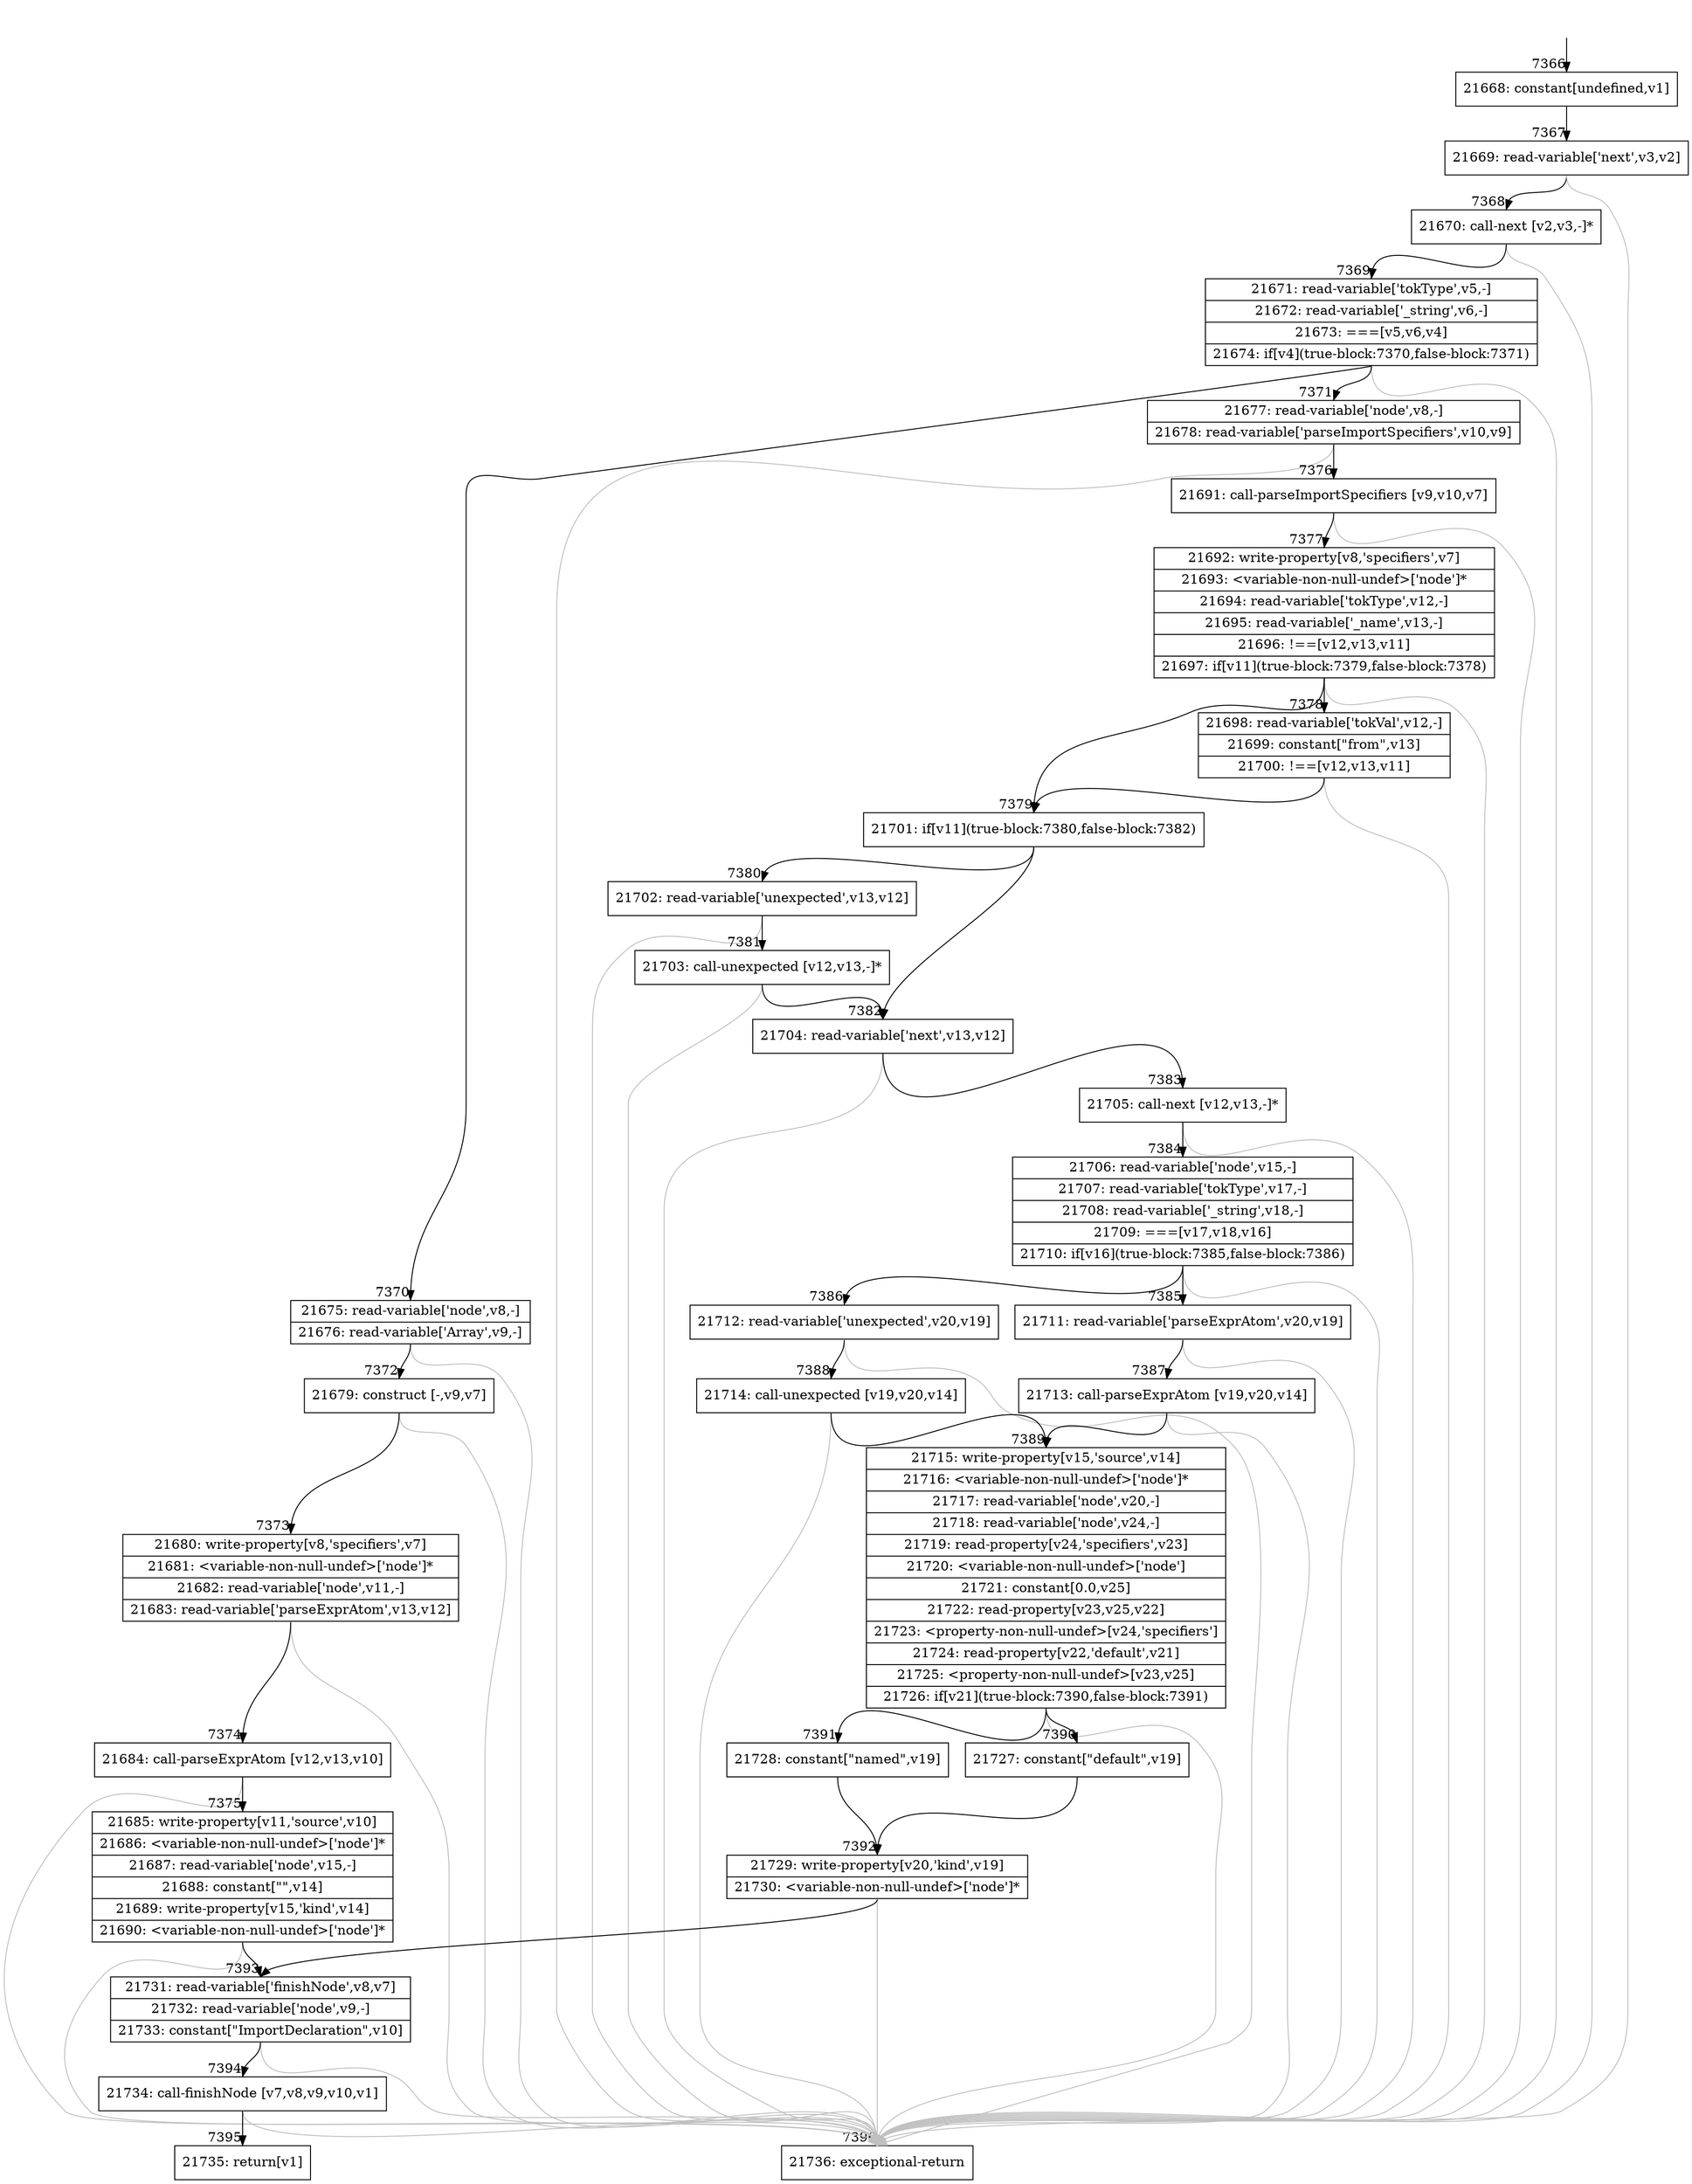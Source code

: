 digraph {
rankdir="TD"
BB_entry395[shape=none,label=""];
BB_entry395 -> BB7366 [tailport=s, headport=n, headlabel="    7366"]
BB7366 [shape=record label="{21668: constant[undefined,v1]}" ] 
BB7366 -> BB7367 [tailport=s, headport=n, headlabel="      7367"]
BB7367 [shape=record label="{21669: read-variable['next',v3,v2]}" ] 
BB7367 -> BB7368 [tailport=s, headport=n, headlabel="      7368"]
BB7367 -> BB7396 [tailport=s, headport=n, color=gray, headlabel="      7396"]
BB7368 [shape=record label="{21670: call-next [v2,v3,-]*}" ] 
BB7368 -> BB7369 [tailport=s, headport=n, headlabel="      7369"]
BB7368 -> BB7396 [tailport=s, headport=n, color=gray]
BB7369 [shape=record label="{21671: read-variable['tokType',v5,-]|21672: read-variable['_string',v6,-]|21673: ===[v5,v6,v4]|21674: if[v4](true-block:7370,false-block:7371)}" ] 
BB7369 -> BB7370 [tailport=s, headport=n, headlabel="      7370"]
BB7369 -> BB7371 [tailport=s, headport=n, headlabel="      7371"]
BB7369 -> BB7396 [tailport=s, headport=n, color=gray]
BB7370 [shape=record label="{21675: read-variable['node',v8,-]|21676: read-variable['Array',v9,-]}" ] 
BB7370 -> BB7372 [tailport=s, headport=n, headlabel="      7372"]
BB7370 -> BB7396 [tailport=s, headport=n, color=gray]
BB7371 [shape=record label="{21677: read-variable['node',v8,-]|21678: read-variable['parseImportSpecifiers',v10,v9]}" ] 
BB7371 -> BB7376 [tailport=s, headport=n, headlabel="      7376"]
BB7371 -> BB7396 [tailport=s, headport=n, color=gray]
BB7372 [shape=record label="{21679: construct [-,v9,v7]}" ] 
BB7372 -> BB7373 [tailport=s, headport=n, headlabel="      7373"]
BB7372 -> BB7396 [tailport=s, headport=n, color=gray]
BB7373 [shape=record label="{21680: write-property[v8,'specifiers',v7]|21681: \<variable-non-null-undef\>['node']*|21682: read-variable['node',v11,-]|21683: read-variable['parseExprAtom',v13,v12]}" ] 
BB7373 -> BB7374 [tailport=s, headport=n, headlabel="      7374"]
BB7373 -> BB7396 [tailport=s, headport=n, color=gray]
BB7374 [shape=record label="{21684: call-parseExprAtom [v12,v13,v10]}" ] 
BB7374 -> BB7375 [tailport=s, headport=n, headlabel="      7375"]
BB7374 -> BB7396 [tailport=s, headport=n, color=gray]
BB7375 [shape=record label="{21685: write-property[v11,'source',v10]|21686: \<variable-non-null-undef\>['node']*|21687: read-variable['node',v15,-]|21688: constant[\"\",v14]|21689: write-property[v15,'kind',v14]|21690: \<variable-non-null-undef\>['node']*}" ] 
BB7375 -> BB7393 [tailport=s, headport=n, headlabel="      7393"]
BB7375 -> BB7396 [tailport=s, headport=n, color=gray]
BB7376 [shape=record label="{21691: call-parseImportSpecifiers [v9,v10,v7]}" ] 
BB7376 -> BB7377 [tailport=s, headport=n, headlabel="      7377"]
BB7376 -> BB7396 [tailport=s, headport=n, color=gray]
BB7377 [shape=record label="{21692: write-property[v8,'specifiers',v7]|21693: \<variable-non-null-undef\>['node']*|21694: read-variable['tokType',v12,-]|21695: read-variable['_name',v13,-]|21696: !==[v12,v13,v11]|21697: if[v11](true-block:7379,false-block:7378)}" ] 
BB7377 -> BB7379 [tailport=s, headport=n, headlabel="      7379"]
BB7377 -> BB7378 [tailport=s, headport=n, headlabel="      7378"]
BB7377 -> BB7396 [tailport=s, headport=n, color=gray]
BB7378 [shape=record label="{21698: read-variable['tokVal',v12,-]|21699: constant[\"from\",v13]|21700: !==[v12,v13,v11]}" ] 
BB7378 -> BB7379 [tailport=s, headport=n]
BB7378 -> BB7396 [tailport=s, headport=n, color=gray]
BB7379 [shape=record label="{21701: if[v11](true-block:7380,false-block:7382)}" ] 
BB7379 -> BB7380 [tailport=s, headport=n, headlabel="      7380"]
BB7379 -> BB7382 [tailport=s, headport=n, headlabel="      7382"]
BB7380 [shape=record label="{21702: read-variable['unexpected',v13,v12]}" ] 
BB7380 -> BB7381 [tailport=s, headport=n, headlabel="      7381"]
BB7380 -> BB7396 [tailport=s, headport=n, color=gray]
BB7381 [shape=record label="{21703: call-unexpected [v12,v13,-]*}" ] 
BB7381 -> BB7382 [tailport=s, headport=n]
BB7381 -> BB7396 [tailport=s, headport=n, color=gray]
BB7382 [shape=record label="{21704: read-variable['next',v13,v12]}" ] 
BB7382 -> BB7383 [tailport=s, headport=n, headlabel="      7383"]
BB7382 -> BB7396 [tailport=s, headport=n, color=gray]
BB7383 [shape=record label="{21705: call-next [v12,v13,-]*}" ] 
BB7383 -> BB7384 [tailport=s, headport=n, headlabel="      7384"]
BB7383 -> BB7396 [tailport=s, headport=n, color=gray]
BB7384 [shape=record label="{21706: read-variable['node',v15,-]|21707: read-variable['tokType',v17,-]|21708: read-variable['_string',v18,-]|21709: ===[v17,v18,v16]|21710: if[v16](true-block:7385,false-block:7386)}" ] 
BB7384 -> BB7385 [tailport=s, headport=n, headlabel="      7385"]
BB7384 -> BB7386 [tailport=s, headport=n, headlabel="      7386"]
BB7384 -> BB7396 [tailport=s, headport=n, color=gray]
BB7385 [shape=record label="{21711: read-variable['parseExprAtom',v20,v19]}" ] 
BB7385 -> BB7387 [tailport=s, headport=n, headlabel="      7387"]
BB7385 -> BB7396 [tailport=s, headport=n, color=gray]
BB7386 [shape=record label="{21712: read-variable['unexpected',v20,v19]}" ] 
BB7386 -> BB7388 [tailport=s, headport=n, headlabel="      7388"]
BB7386 -> BB7396 [tailport=s, headport=n, color=gray]
BB7387 [shape=record label="{21713: call-parseExprAtom [v19,v20,v14]}" ] 
BB7387 -> BB7389 [tailport=s, headport=n, headlabel="      7389"]
BB7387 -> BB7396 [tailport=s, headport=n, color=gray]
BB7388 [shape=record label="{21714: call-unexpected [v19,v20,v14]}" ] 
BB7388 -> BB7389 [tailport=s, headport=n]
BB7388 -> BB7396 [tailport=s, headport=n, color=gray]
BB7389 [shape=record label="{21715: write-property[v15,'source',v14]|21716: \<variable-non-null-undef\>['node']*|21717: read-variable['node',v20,-]|21718: read-variable['node',v24,-]|21719: read-property[v24,'specifiers',v23]|21720: \<variable-non-null-undef\>['node']|21721: constant[0.0,v25]|21722: read-property[v23,v25,v22]|21723: \<property-non-null-undef\>[v24,'specifiers']|21724: read-property[v22,'default',v21]|21725: \<property-non-null-undef\>[v23,v25]|21726: if[v21](true-block:7390,false-block:7391)}" ] 
BB7389 -> BB7390 [tailport=s, headport=n, headlabel="      7390"]
BB7389 -> BB7391 [tailport=s, headport=n, headlabel="      7391"]
BB7389 -> BB7396 [tailport=s, headport=n, color=gray]
BB7390 [shape=record label="{21727: constant[\"default\",v19]}" ] 
BB7390 -> BB7392 [tailport=s, headport=n, headlabel="      7392"]
BB7391 [shape=record label="{21728: constant[\"named\",v19]}" ] 
BB7391 -> BB7392 [tailport=s, headport=n]
BB7392 [shape=record label="{21729: write-property[v20,'kind',v19]|21730: \<variable-non-null-undef\>['node']*}" ] 
BB7392 -> BB7393 [tailport=s, headport=n]
BB7392 -> BB7396 [tailport=s, headport=n, color=gray]
BB7393 [shape=record label="{21731: read-variable['finishNode',v8,v7]|21732: read-variable['node',v9,-]|21733: constant[\"ImportDeclaration\",v10]}" ] 
BB7393 -> BB7394 [tailport=s, headport=n, headlabel="      7394"]
BB7393 -> BB7396 [tailport=s, headport=n, color=gray]
BB7394 [shape=record label="{21734: call-finishNode [v7,v8,v9,v10,v1]}" ] 
BB7394 -> BB7395 [tailport=s, headport=n, headlabel="      7395"]
BB7394 -> BB7396 [tailport=s, headport=n, color=gray]
BB7395 [shape=record label="{21735: return[v1]}" ] 
BB7396 [shape=record label="{21736: exceptional-return}" ] 
//#$~ 7024
}

